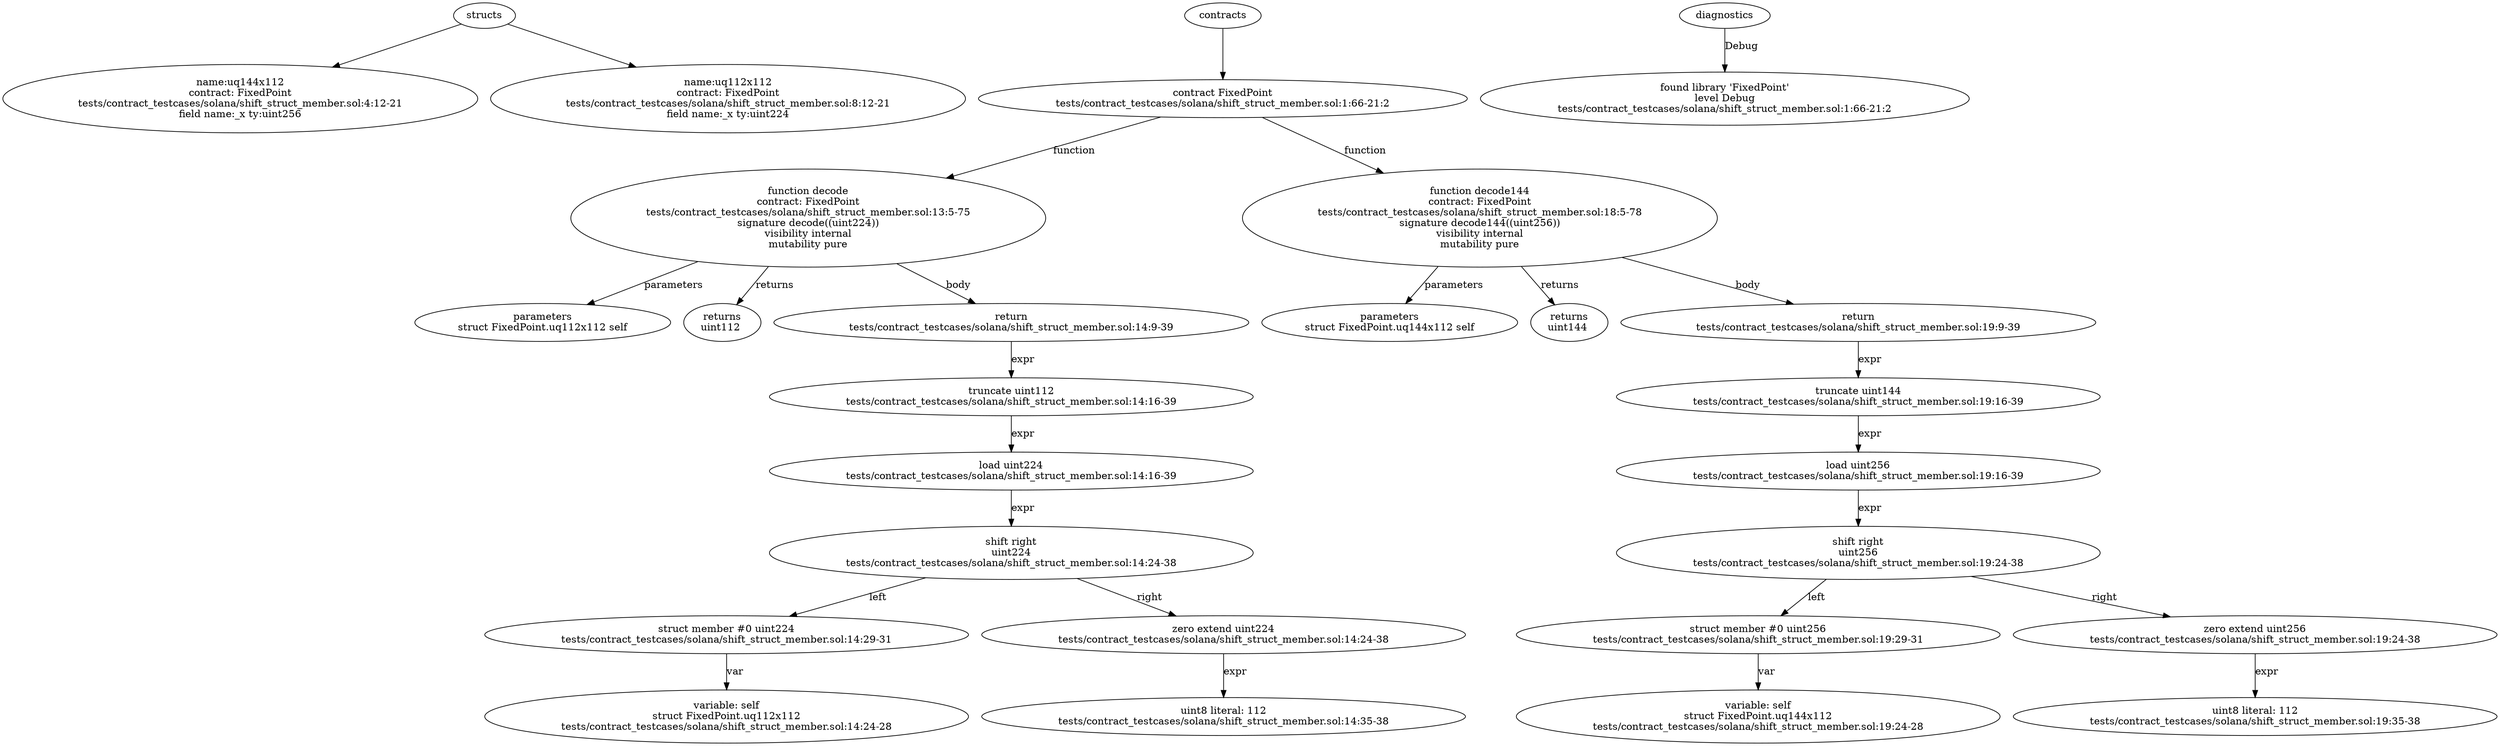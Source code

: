 strict digraph "tests/contract_testcases/solana/shift_struct_member.sol" {
	uq144x112 [label="name:uq144x112\ncontract: FixedPoint\ntests/contract_testcases/solana/shift_struct_member.sol:4:12-21\nfield name:_x ty:uint256"]
	uq112x112 [label="name:uq112x112\ncontract: FixedPoint\ntests/contract_testcases/solana/shift_struct_member.sol:8:12-21\nfield name:_x ty:uint224"]
	contract [label="contract FixedPoint\ntests/contract_testcases/solana/shift_struct_member.sol:1:66-21:2"]
	decode [label="function decode\ncontract: FixedPoint\ntests/contract_testcases/solana/shift_struct_member.sol:13:5-75\nsignature decode((uint224))\nvisibility internal\nmutability pure"]
	parameters [label="parameters\nstruct FixedPoint.uq112x112 self"]
	returns [label="returns\nuint112 "]
	return [label="return\ntests/contract_testcases/solana/shift_struct_member.sol:14:9-39"]
	trunc [label="truncate uint112\ntests/contract_testcases/solana/shift_struct_member.sol:14:16-39"]
	load [label="load uint224\ntests/contract_testcases/solana/shift_struct_member.sol:14:16-39"]
	shift_right [label="shift right\nuint224\ntests/contract_testcases/solana/shift_struct_member.sol:14:24-38"]
	structmember [label="struct member #0 uint224\ntests/contract_testcases/solana/shift_struct_member.sol:14:29-31"]
	variable [label="variable: self\nstruct FixedPoint.uq112x112\ntests/contract_testcases/solana/shift_struct_member.sol:14:24-28"]
	zero_ext [label="zero extend uint224\ntests/contract_testcases/solana/shift_struct_member.sol:14:24-38"]
	number_literal [label="uint8 literal: 112\ntests/contract_testcases/solana/shift_struct_member.sol:14:35-38"]
	decode144 [label="function decode144\ncontract: FixedPoint\ntests/contract_testcases/solana/shift_struct_member.sol:18:5-78\nsignature decode144((uint256))\nvisibility internal\nmutability pure"]
	parameters_17 [label="parameters\nstruct FixedPoint.uq144x112 self"]
	returns_18 [label="returns\nuint144 "]
	return_19 [label="return\ntests/contract_testcases/solana/shift_struct_member.sol:19:9-39"]
	trunc_20 [label="truncate uint144\ntests/contract_testcases/solana/shift_struct_member.sol:19:16-39"]
	load_21 [label="load uint256\ntests/contract_testcases/solana/shift_struct_member.sol:19:16-39"]
	shift_right_22 [label="shift right\nuint256\ntests/contract_testcases/solana/shift_struct_member.sol:19:24-38"]
	structmember_23 [label="struct member #0 uint256\ntests/contract_testcases/solana/shift_struct_member.sol:19:29-31"]
	variable_24 [label="variable: self\nstruct FixedPoint.uq144x112\ntests/contract_testcases/solana/shift_struct_member.sol:19:24-28"]
	zero_ext_25 [label="zero extend uint256\ntests/contract_testcases/solana/shift_struct_member.sol:19:24-38"]
	number_literal_26 [label="uint8 literal: 112\ntests/contract_testcases/solana/shift_struct_member.sol:19:35-38"]
	diagnostic [label="found library 'FixedPoint'\nlevel Debug\ntests/contract_testcases/solana/shift_struct_member.sol:1:66-21:2"]
	structs -> uq144x112
	structs -> uq112x112
	contracts -> contract
	contract -> decode [label="function"]
	decode -> parameters [label="parameters"]
	decode -> returns [label="returns"]
	decode -> return [label="body"]
	return -> trunc [label="expr"]
	trunc -> load [label="expr"]
	load -> shift_right [label="expr"]
	shift_right -> structmember [label="left"]
	structmember -> variable [label="var"]
	shift_right -> zero_ext [label="right"]
	zero_ext -> number_literal [label="expr"]
	contract -> decode144 [label="function"]
	decode144 -> parameters_17 [label="parameters"]
	decode144 -> returns_18 [label="returns"]
	decode144 -> return_19 [label="body"]
	return_19 -> trunc_20 [label="expr"]
	trunc_20 -> load_21 [label="expr"]
	load_21 -> shift_right_22 [label="expr"]
	shift_right_22 -> structmember_23 [label="left"]
	structmember_23 -> variable_24 [label="var"]
	shift_right_22 -> zero_ext_25 [label="right"]
	zero_ext_25 -> number_literal_26 [label="expr"]
	diagnostics -> diagnostic [label="Debug"]
}
